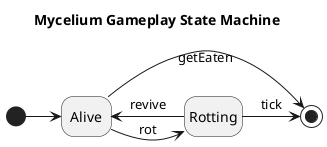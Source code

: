 @startuml Mycelium
hide empty description
title Mycelium Gameplay State Machine

[*]-> Alive
Alive->Rotting : rot
Rotting ->Alive : revive
Rotting->[*] : tick
Alive -> [*] : getEaten

@enduml